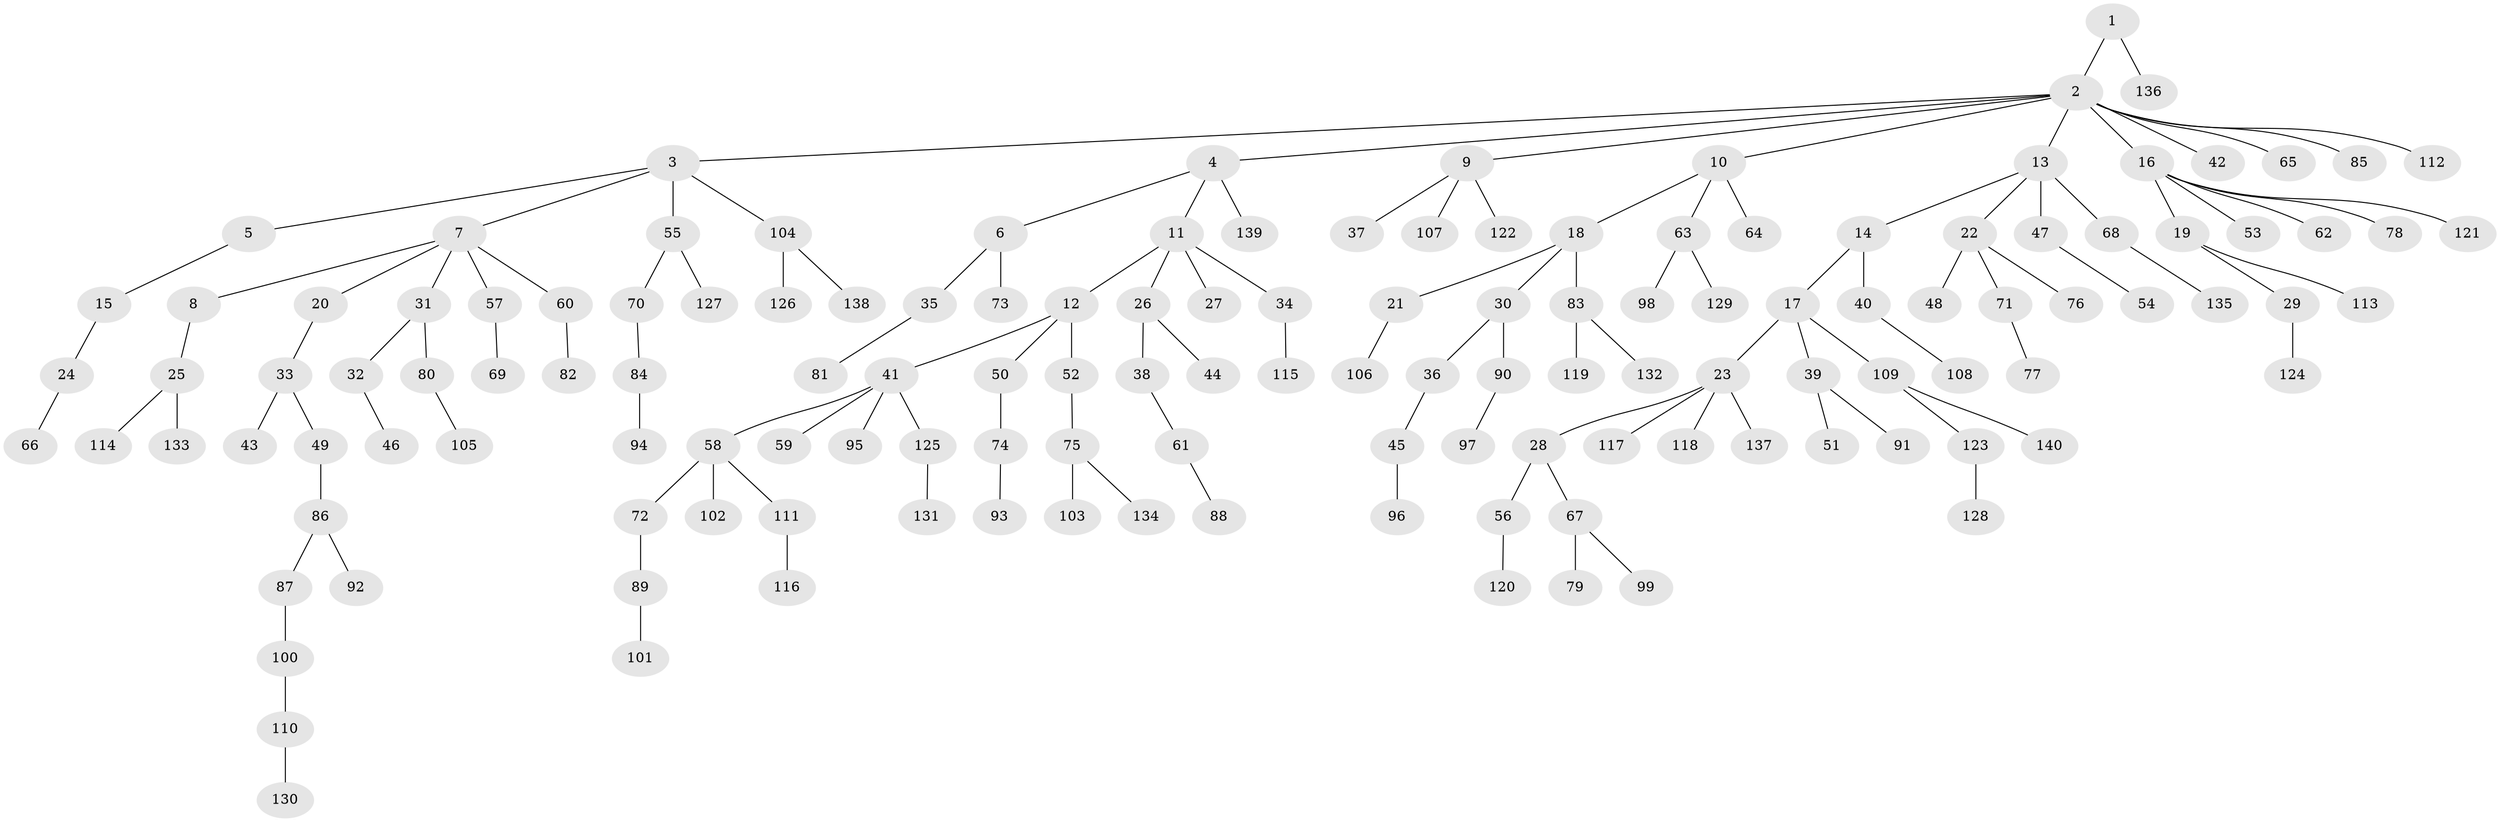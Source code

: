// Generated by graph-tools (version 1.1) at 2025/02/03/09/25 03:02:30]
// undirected, 140 vertices, 139 edges
graph export_dot {
graph [start="1"]
  node [color=gray90,style=filled];
  1;
  2;
  3;
  4;
  5;
  6;
  7;
  8;
  9;
  10;
  11;
  12;
  13;
  14;
  15;
  16;
  17;
  18;
  19;
  20;
  21;
  22;
  23;
  24;
  25;
  26;
  27;
  28;
  29;
  30;
  31;
  32;
  33;
  34;
  35;
  36;
  37;
  38;
  39;
  40;
  41;
  42;
  43;
  44;
  45;
  46;
  47;
  48;
  49;
  50;
  51;
  52;
  53;
  54;
  55;
  56;
  57;
  58;
  59;
  60;
  61;
  62;
  63;
  64;
  65;
  66;
  67;
  68;
  69;
  70;
  71;
  72;
  73;
  74;
  75;
  76;
  77;
  78;
  79;
  80;
  81;
  82;
  83;
  84;
  85;
  86;
  87;
  88;
  89;
  90;
  91;
  92;
  93;
  94;
  95;
  96;
  97;
  98;
  99;
  100;
  101;
  102;
  103;
  104;
  105;
  106;
  107;
  108;
  109;
  110;
  111;
  112;
  113;
  114;
  115;
  116;
  117;
  118;
  119;
  120;
  121;
  122;
  123;
  124;
  125;
  126;
  127;
  128;
  129;
  130;
  131;
  132;
  133;
  134;
  135;
  136;
  137;
  138;
  139;
  140;
  1 -- 2;
  1 -- 136;
  2 -- 3;
  2 -- 4;
  2 -- 9;
  2 -- 10;
  2 -- 13;
  2 -- 16;
  2 -- 42;
  2 -- 65;
  2 -- 85;
  2 -- 112;
  3 -- 5;
  3 -- 7;
  3 -- 55;
  3 -- 104;
  4 -- 6;
  4 -- 11;
  4 -- 139;
  5 -- 15;
  6 -- 35;
  6 -- 73;
  7 -- 8;
  7 -- 20;
  7 -- 31;
  7 -- 57;
  7 -- 60;
  8 -- 25;
  9 -- 37;
  9 -- 107;
  9 -- 122;
  10 -- 18;
  10 -- 63;
  10 -- 64;
  11 -- 12;
  11 -- 26;
  11 -- 27;
  11 -- 34;
  12 -- 41;
  12 -- 50;
  12 -- 52;
  13 -- 14;
  13 -- 22;
  13 -- 47;
  13 -- 68;
  14 -- 17;
  14 -- 40;
  15 -- 24;
  16 -- 19;
  16 -- 53;
  16 -- 62;
  16 -- 78;
  16 -- 121;
  17 -- 23;
  17 -- 39;
  17 -- 109;
  18 -- 21;
  18 -- 30;
  18 -- 83;
  19 -- 29;
  19 -- 113;
  20 -- 33;
  21 -- 106;
  22 -- 48;
  22 -- 71;
  22 -- 76;
  23 -- 28;
  23 -- 117;
  23 -- 118;
  23 -- 137;
  24 -- 66;
  25 -- 114;
  25 -- 133;
  26 -- 38;
  26 -- 44;
  28 -- 56;
  28 -- 67;
  29 -- 124;
  30 -- 36;
  30 -- 90;
  31 -- 32;
  31 -- 80;
  32 -- 46;
  33 -- 43;
  33 -- 49;
  34 -- 115;
  35 -- 81;
  36 -- 45;
  38 -- 61;
  39 -- 51;
  39 -- 91;
  40 -- 108;
  41 -- 58;
  41 -- 59;
  41 -- 95;
  41 -- 125;
  45 -- 96;
  47 -- 54;
  49 -- 86;
  50 -- 74;
  52 -- 75;
  55 -- 70;
  55 -- 127;
  56 -- 120;
  57 -- 69;
  58 -- 72;
  58 -- 102;
  58 -- 111;
  60 -- 82;
  61 -- 88;
  63 -- 98;
  63 -- 129;
  67 -- 79;
  67 -- 99;
  68 -- 135;
  70 -- 84;
  71 -- 77;
  72 -- 89;
  74 -- 93;
  75 -- 103;
  75 -- 134;
  80 -- 105;
  83 -- 119;
  83 -- 132;
  84 -- 94;
  86 -- 87;
  86 -- 92;
  87 -- 100;
  89 -- 101;
  90 -- 97;
  100 -- 110;
  104 -- 126;
  104 -- 138;
  109 -- 123;
  109 -- 140;
  110 -- 130;
  111 -- 116;
  123 -- 128;
  125 -- 131;
}
